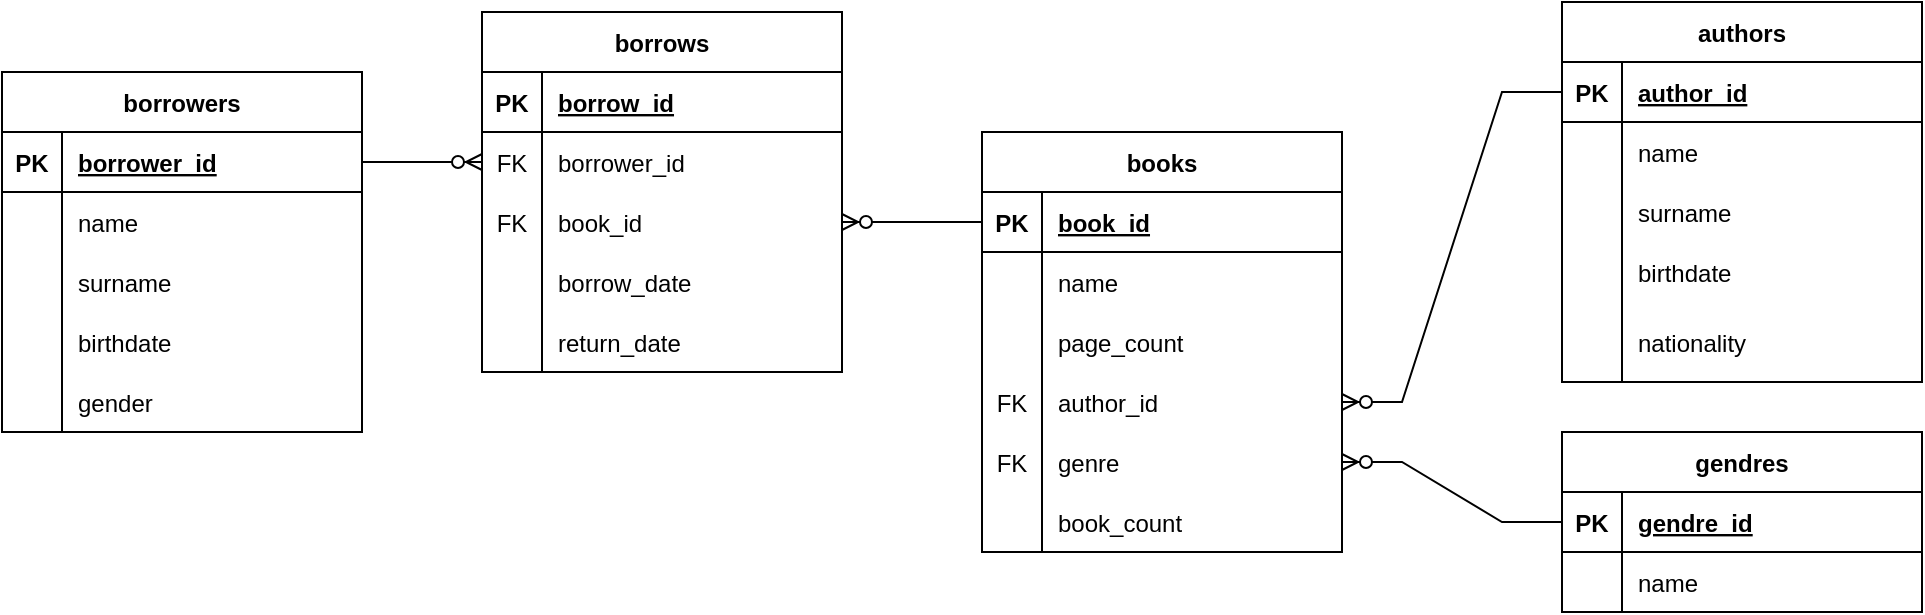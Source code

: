 <mxfile version="17.1.3" type="device" pages="2"><diagram id="ahXUk-9D-L0XlCwfcoMP" name="Page-1"><mxGraphModel dx="1635" dy="866" grid="1" gridSize="10" guides="1" tooltips="1" connect="1" arrows="1" fold="1" page="1" pageScale="1" pageWidth="1169" pageHeight="827" math="0" shadow="0"><root><mxCell id="0"/><mxCell id="1" parent="0"/><mxCell id="5vW1r1v84KzGm_uHAAXF-5" value="borrowers" style="shape=table;startSize=30;container=1;collapsible=1;childLayout=tableLayout;fixedRows=1;rowLines=0;fontStyle=1;align=center;resizeLast=1;" parent="1" vertex="1"><mxGeometry x="130" y="315" width="180" height="180" as="geometry"/></mxCell><mxCell id="5vW1r1v84KzGm_uHAAXF-6" value="" style="shape=tableRow;horizontal=0;startSize=0;swimlaneHead=0;swimlaneBody=0;fillColor=none;collapsible=0;dropTarget=0;points=[[0,0.5],[1,0.5]];portConstraint=eastwest;top=0;left=0;right=0;bottom=1;" parent="5vW1r1v84KzGm_uHAAXF-5" vertex="1"><mxGeometry y="30" width="180" height="30" as="geometry"/></mxCell><mxCell id="5vW1r1v84KzGm_uHAAXF-7" value="PK" style="shape=partialRectangle;connectable=0;fillColor=none;top=0;left=0;bottom=0;right=0;fontStyle=1;overflow=hidden;" parent="5vW1r1v84KzGm_uHAAXF-6" vertex="1"><mxGeometry width="30" height="30" as="geometry"><mxRectangle width="30" height="30" as="alternateBounds"/></mxGeometry></mxCell><mxCell id="5vW1r1v84KzGm_uHAAXF-8" value="borrower_id" style="shape=partialRectangle;connectable=0;fillColor=none;top=0;left=0;bottom=0;right=0;align=left;spacingLeft=6;fontStyle=5;overflow=hidden;" parent="5vW1r1v84KzGm_uHAAXF-6" vertex="1"><mxGeometry x="30" width="150" height="30" as="geometry"><mxRectangle width="150" height="30" as="alternateBounds"/></mxGeometry></mxCell><mxCell id="5vW1r1v84KzGm_uHAAXF-9" value="" style="shape=tableRow;horizontal=0;startSize=0;swimlaneHead=0;swimlaneBody=0;fillColor=none;collapsible=0;dropTarget=0;points=[[0,0.5],[1,0.5]];portConstraint=eastwest;top=0;left=0;right=0;bottom=0;" parent="5vW1r1v84KzGm_uHAAXF-5" vertex="1"><mxGeometry y="60" width="180" height="30" as="geometry"/></mxCell><mxCell id="5vW1r1v84KzGm_uHAAXF-10" value="" style="shape=partialRectangle;connectable=0;fillColor=none;top=0;left=0;bottom=0;right=0;editable=1;overflow=hidden;" parent="5vW1r1v84KzGm_uHAAXF-9" vertex="1"><mxGeometry width="30" height="30" as="geometry"><mxRectangle width="30" height="30" as="alternateBounds"/></mxGeometry></mxCell><mxCell id="5vW1r1v84KzGm_uHAAXF-11" value="name" style="shape=partialRectangle;connectable=0;fillColor=none;top=0;left=0;bottom=0;right=0;align=left;spacingLeft=6;overflow=hidden;" parent="5vW1r1v84KzGm_uHAAXF-9" vertex="1"><mxGeometry x="30" width="150" height="30" as="geometry"><mxRectangle width="150" height="30" as="alternateBounds"/></mxGeometry></mxCell><mxCell id="5vW1r1v84KzGm_uHAAXF-12" value="" style="shape=tableRow;horizontal=0;startSize=0;swimlaneHead=0;swimlaneBody=0;fillColor=none;collapsible=0;dropTarget=0;points=[[0,0.5],[1,0.5]];portConstraint=eastwest;top=0;left=0;right=0;bottom=0;" parent="5vW1r1v84KzGm_uHAAXF-5" vertex="1"><mxGeometry y="90" width="180" height="30" as="geometry"/></mxCell><mxCell id="5vW1r1v84KzGm_uHAAXF-13" value="" style="shape=partialRectangle;connectable=0;fillColor=none;top=0;left=0;bottom=0;right=0;editable=1;overflow=hidden;" parent="5vW1r1v84KzGm_uHAAXF-12" vertex="1"><mxGeometry width="30" height="30" as="geometry"><mxRectangle width="30" height="30" as="alternateBounds"/></mxGeometry></mxCell><mxCell id="5vW1r1v84KzGm_uHAAXF-14" value="surname" style="shape=partialRectangle;connectable=0;fillColor=none;top=0;left=0;bottom=0;right=0;align=left;spacingLeft=6;overflow=hidden;" parent="5vW1r1v84KzGm_uHAAXF-12" vertex="1"><mxGeometry x="30" width="150" height="30" as="geometry"><mxRectangle width="150" height="30" as="alternateBounds"/></mxGeometry></mxCell><mxCell id="5vW1r1v84KzGm_uHAAXF-15" value="" style="shape=tableRow;horizontal=0;startSize=0;swimlaneHead=0;swimlaneBody=0;fillColor=none;collapsible=0;dropTarget=0;points=[[0,0.5],[1,0.5]];portConstraint=eastwest;top=0;left=0;right=0;bottom=0;" parent="5vW1r1v84KzGm_uHAAXF-5" vertex="1"><mxGeometry y="120" width="180" height="30" as="geometry"/></mxCell><mxCell id="5vW1r1v84KzGm_uHAAXF-16" value="" style="shape=partialRectangle;connectable=0;fillColor=none;top=0;left=0;bottom=0;right=0;editable=1;overflow=hidden;" parent="5vW1r1v84KzGm_uHAAXF-15" vertex="1"><mxGeometry width="30" height="30" as="geometry"><mxRectangle width="30" height="30" as="alternateBounds"/></mxGeometry></mxCell><mxCell id="5vW1r1v84KzGm_uHAAXF-17" value="birthdate" style="shape=partialRectangle;connectable=0;fillColor=none;top=0;left=0;bottom=0;right=0;align=left;spacingLeft=6;overflow=hidden;" parent="5vW1r1v84KzGm_uHAAXF-15" vertex="1"><mxGeometry x="30" width="150" height="30" as="geometry"><mxRectangle width="150" height="30" as="alternateBounds"/></mxGeometry></mxCell><mxCell id="5vW1r1v84KzGm_uHAAXF-57" value="" style="shape=tableRow;horizontal=0;startSize=0;swimlaneHead=0;swimlaneBody=0;fillColor=none;collapsible=0;dropTarget=0;points=[[0,0.5],[1,0.5]];portConstraint=eastwest;top=0;left=0;right=0;bottom=0;" parent="5vW1r1v84KzGm_uHAAXF-5" vertex="1"><mxGeometry y="150" width="180" height="30" as="geometry"/></mxCell><mxCell id="5vW1r1v84KzGm_uHAAXF-58" value="" style="shape=partialRectangle;connectable=0;fillColor=none;top=0;left=0;bottom=0;right=0;editable=1;overflow=hidden;" parent="5vW1r1v84KzGm_uHAAXF-57" vertex="1"><mxGeometry width="30" height="30" as="geometry"><mxRectangle width="30" height="30" as="alternateBounds"/></mxGeometry></mxCell><mxCell id="5vW1r1v84KzGm_uHAAXF-59" value="gender" style="shape=partialRectangle;connectable=0;fillColor=none;top=0;left=0;bottom=0;right=0;align=left;spacingLeft=6;overflow=hidden;" parent="5vW1r1v84KzGm_uHAAXF-57" vertex="1"><mxGeometry x="30" width="150" height="30" as="geometry"><mxRectangle width="150" height="30" as="alternateBounds"/></mxGeometry></mxCell><mxCell id="5vW1r1v84KzGm_uHAAXF-76" value="borrows" style="shape=table;startSize=30;container=1;collapsible=1;childLayout=tableLayout;fixedRows=1;rowLines=0;fontStyle=1;align=center;resizeLast=1;" parent="1" vertex="1"><mxGeometry x="370" y="285" width="180" height="180" as="geometry"/></mxCell><mxCell id="5vW1r1v84KzGm_uHAAXF-77" value="" style="shape=tableRow;horizontal=0;startSize=0;swimlaneHead=0;swimlaneBody=0;fillColor=none;collapsible=0;dropTarget=0;points=[[0,0.5],[1,0.5]];portConstraint=eastwest;top=0;left=0;right=0;bottom=1;" parent="5vW1r1v84KzGm_uHAAXF-76" vertex="1"><mxGeometry y="30" width="180" height="30" as="geometry"/></mxCell><mxCell id="5vW1r1v84KzGm_uHAAXF-78" value="PK" style="shape=partialRectangle;connectable=0;fillColor=none;top=0;left=0;bottom=0;right=0;fontStyle=1;overflow=hidden;" parent="5vW1r1v84KzGm_uHAAXF-77" vertex="1"><mxGeometry width="30" height="30" as="geometry"><mxRectangle width="30" height="30" as="alternateBounds"/></mxGeometry></mxCell><mxCell id="5vW1r1v84KzGm_uHAAXF-79" value="borrow_id" style="shape=partialRectangle;connectable=0;fillColor=none;top=0;left=0;bottom=0;right=0;align=left;spacingLeft=6;fontStyle=5;overflow=hidden;" parent="5vW1r1v84KzGm_uHAAXF-77" vertex="1"><mxGeometry x="30" width="150" height="30" as="geometry"><mxRectangle width="150" height="30" as="alternateBounds"/></mxGeometry></mxCell><mxCell id="5vW1r1v84KzGm_uHAAXF-80" value="" style="shape=tableRow;horizontal=0;startSize=0;swimlaneHead=0;swimlaneBody=0;fillColor=none;collapsible=0;dropTarget=0;points=[[0,0.5],[1,0.5]];portConstraint=eastwest;top=0;left=0;right=0;bottom=0;" parent="5vW1r1v84KzGm_uHAAXF-76" vertex="1"><mxGeometry y="60" width="180" height="30" as="geometry"/></mxCell><mxCell id="5vW1r1v84KzGm_uHAAXF-81" value="FK" style="shape=partialRectangle;connectable=0;fillColor=none;top=0;left=0;bottom=0;right=0;editable=1;overflow=hidden;" parent="5vW1r1v84KzGm_uHAAXF-80" vertex="1"><mxGeometry width="30" height="30" as="geometry"><mxRectangle width="30" height="30" as="alternateBounds"/></mxGeometry></mxCell><mxCell id="5vW1r1v84KzGm_uHAAXF-82" value="borrower_id" style="shape=partialRectangle;connectable=0;fillColor=none;top=0;left=0;bottom=0;right=0;align=left;spacingLeft=6;overflow=hidden;" parent="5vW1r1v84KzGm_uHAAXF-80" vertex="1"><mxGeometry x="30" width="150" height="30" as="geometry"><mxRectangle width="150" height="30" as="alternateBounds"/></mxGeometry></mxCell><mxCell id="5vW1r1v84KzGm_uHAAXF-83" value="" style="shape=tableRow;horizontal=0;startSize=0;swimlaneHead=0;swimlaneBody=0;fillColor=none;collapsible=0;dropTarget=0;points=[[0,0.5],[1,0.5]];portConstraint=eastwest;top=0;left=0;right=0;bottom=0;" parent="5vW1r1v84KzGm_uHAAXF-76" vertex="1"><mxGeometry y="90" width="180" height="30" as="geometry"/></mxCell><mxCell id="5vW1r1v84KzGm_uHAAXF-84" value="FK" style="shape=partialRectangle;connectable=0;fillColor=none;top=0;left=0;bottom=0;right=0;editable=1;overflow=hidden;" parent="5vW1r1v84KzGm_uHAAXF-83" vertex="1"><mxGeometry width="30" height="30" as="geometry"><mxRectangle width="30" height="30" as="alternateBounds"/></mxGeometry></mxCell><mxCell id="5vW1r1v84KzGm_uHAAXF-85" value="book_id" style="shape=partialRectangle;connectable=0;fillColor=none;top=0;left=0;bottom=0;right=0;align=left;spacingLeft=6;overflow=hidden;" parent="5vW1r1v84KzGm_uHAAXF-83" vertex="1"><mxGeometry x="30" width="150" height="30" as="geometry"><mxRectangle width="150" height="30" as="alternateBounds"/></mxGeometry></mxCell><mxCell id="5vW1r1v84KzGm_uHAAXF-86" value="" style="shape=tableRow;horizontal=0;startSize=0;swimlaneHead=0;swimlaneBody=0;fillColor=none;collapsible=0;dropTarget=0;points=[[0,0.5],[1,0.5]];portConstraint=eastwest;top=0;left=0;right=0;bottom=0;" parent="5vW1r1v84KzGm_uHAAXF-76" vertex="1"><mxGeometry y="120" width="180" height="30" as="geometry"/></mxCell><mxCell id="5vW1r1v84KzGm_uHAAXF-87" value="" style="shape=partialRectangle;connectable=0;fillColor=none;top=0;left=0;bottom=0;right=0;editable=1;overflow=hidden;" parent="5vW1r1v84KzGm_uHAAXF-86" vertex="1"><mxGeometry width="30" height="30" as="geometry"><mxRectangle width="30" height="30" as="alternateBounds"/></mxGeometry></mxCell><mxCell id="5vW1r1v84KzGm_uHAAXF-88" value="borrow_date" style="shape=partialRectangle;connectable=0;fillColor=none;top=0;left=0;bottom=0;right=0;align=left;spacingLeft=6;overflow=hidden;" parent="5vW1r1v84KzGm_uHAAXF-86" vertex="1"><mxGeometry x="30" width="150" height="30" as="geometry"><mxRectangle width="150" height="30" as="alternateBounds"/></mxGeometry></mxCell><mxCell id="5vW1r1v84KzGm_uHAAXF-89" value="" style="shape=tableRow;horizontal=0;startSize=0;swimlaneHead=0;swimlaneBody=0;fillColor=none;collapsible=0;dropTarget=0;points=[[0,0.5],[1,0.5]];portConstraint=eastwest;top=0;left=0;right=0;bottom=0;" parent="5vW1r1v84KzGm_uHAAXF-76" vertex="1"><mxGeometry y="150" width="180" height="30" as="geometry"/></mxCell><mxCell id="5vW1r1v84KzGm_uHAAXF-90" value="" style="shape=partialRectangle;connectable=0;fillColor=none;top=0;left=0;bottom=0;right=0;editable=1;overflow=hidden;" parent="5vW1r1v84KzGm_uHAAXF-89" vertex="1"><mxGeometry width="30" height="30" as="geometry"><mxRectangle width="30" height="30" as="alternateBounds"/></mxGeometry></mxCell><mxCell id="5vW1r1v84KzGm_uHAAXF-91" value="return_date" style="shape=partialRectangle;connectable=0;fillColor=none;top=0;left=0;bottom=0;right=0;align=left;spacingLeft=6;overflow=hidden;" parent="5vW1r1v84KzGm_uHAAXF-89" vertex="1"><mxGeometry x="30" width="150" height="30" as="geometry"><mxRectangle width="150" height="30" as="alternateBounds"/></mxGeometry></mxCell><mxCell id="5vW1r1v84KzGm_uHAAXF-92" value="books" style="shape=table;startSize=30;container=1;collapsible=1;childLayout=tableLayout;fixedRows=1;rowLines=0;fontStyle=1;align=center;resizeLast=1;" parent="1" vertex="1"><mxGeometry x="620" y="345" width="180" height="210" as="geometry"/></mxCell><mxCell id="5vW1r1v84KzGm_uHAAXF-93" value="" style="shape=tableRow;horizontal=0;startSize=0;swimlaneHead=0;swimlaneBody=0;fillColor=none;collapsible=0;dropTarget=0;points=[[0,0.5],[1,0.5]];portConstraint=eastwest;top=0;left=0;right=0;bottom=1;" parent="5vW1r1v84KzGm_uHAAXF-92" vertex="1"><mxGeometry y="30" width="180" height="30" as="geometry"/></mxCell><mxCell id="5vW1r1v84KzGm_uHAAXF-94" value="PK" style="shape=partialRectangle;connectable=0;fillColor=none;top=0;left=0;bottom=0;right=0;fontStyle=1;overflow=hidden;" parent="5vW1r1v84KzGm_uHAAXF-93" vertex="1"><mxGeometry width="30" height="30" as="geometry"><mxRectangle width="30" height="30" as="alternateBounds"/></mxGeometry></mxCell><mxCell id="5vW1r1v84KzGm_uHAAXF-95" value="book_id" style="shape=partialRectangle;connectable=0;fillColor=none;top=0;left=0;bottom=0;right=0;align=left;spacingLeft=6;fontStyle=5;overflow=hidden;" parent="5vW1r1v84KzGm_uHAAXF-93" vertex="1"><mxGeometry x="30" width="150" height="30" as="geometry"><mxRectangle width="150" height="30" as="alternateBounds"/></mxGeometry></mxCell><mxCell id="5vW1r1v84KzGm_uHAAXF-96" value="" style="shape=tableRow;horizontal=0;startSize=0;swimlaneHead=0;swimlaneBody=0;fillColor=none;collapsible=0;dropTarget=0;points=[[0,0.5],[1,0.5]];portConstraint=eastwest;top=0;left=0;right=0;bottom=0;" parent="5vW1r1v84KzGm_uHAAXF-92" vertex="1"><mxGeometry y="60" width="180" height="30" as="geometry"/></mxCell><mxCell id="5vW1r1v84KzGm_uHAAXF-97" value="" style="shape=partialRectangle;connectable=0;fillColor=none;top=0;left=0;bottom=0;right=0;editable=1;overflow=hidden;" parent="5vW1r1v84KzGm_uHAAXF-96" vertex="1"><mxGeometry width="30" height="30" as="geometry"><mxRectangle width="30" height="30" as="alternateBounds"/></mxGeometry></mxCell><mxCell id="5vW1r1v84KzGm_uHAAXF-98" value="name" style="shape=partialRectangle;connectable=0;fillColor=none;top=0;left=0;bottom=0;right=0;align=left;spacingLeft=6;overflow=hidden;" parent="5vW1r1v84KzGm_uHAAXF-96" vertex="1"><mxGeometry x="30" width="150" height="30" as="geometry"><mxRectangle width="150" height="30" as="alternateBounds"/></mxGeometry></mxCell><mxCell id="5vW1r1v84KzGm_uHAAXF-99" value="" style="shape=tableRow;horizontal=0;startSize=0;swimlaneHead=0;swimlaneBody=0;fillColor=none;collapsible=0;dropTarget=0;points=[[0,0.5],[1,0.5]];portConstraint=eastwest;top=0;left=0;right=0;bottom=0;" parent="5vW1r1v84KzGm_uHAAXF-92" vertex="1"><mxGeometry y="90" width="180" height="30" as="geometry"/></mxCell><mxCell id="5vW1r1v84KzGm_uHAAXF-100" value="" style="shape=partialRectangle;connectable=0;fillColor=none;top=0;left=0;bottom=0;right=0;editable=1;overflow=hidden;" parent="5vW1r1v84KzGm_uHAAXF-99" vertex="1"><mxGeometry width="30" height="30" as="geometry"><mxRectangle width="30" height="30" as="alternateBounds"/></mxGeometry></mxCell><mxCell id="5vW1r1v84KzGm_uHAAXF-101" value="page_count" style="shape=partialRectangle;connectable=0;fillColor=none;top=0;left=0;bottom=0;right=0;align=left;spacingLeft=6;overflow=hidden;" parent="5vW1r1v84KzGm_uHAAXF-99" vertex="1"><mxGeometry x="30" width="150" height="30" as="geometry"><mxRectangle width="150" height="30" as="alternateBounds"/></mxGeometry></mxCell><mxCell id="5vW1r1v84KzGm_uHAAXF-102" value="" style="shape=tableRow;horizontal=0;startSize=0;swimlaneHead=0;swimlaneBody=0;fillColor=none;collapsible=0;dropTarget=0;points=[[0,0.5],[1,0.5]];portConstraint=eastwest;top=0;left=0;right=0;bottom=0;" parent="5vW1r1v84KzGm_uHAAXF-92" vertex="1"><mxGeometry y="120" width="180" height="30" as="geometry"/></mxCell><mxCell id="5vW1r1v84KzGm_uHAAXF-103" value="FK" style="shape=partialRectangle;connectable=0;fillColor=none;top=0;left=0;bottom=0;right=0;editable=1;overflow=hidden;" parent="5vW1r1v84KzGm_uHAAXF-102" vertex="1"><mxGeometry width="30" height="30" as="geometry"><mxRectangle width="30" height="30" as="alternateBounds"/></mxGeometry></mxCell><mxCell id="5vW1r1v84KzGm_uHAAXF-104" value="author_id" style="shape=partialRectangle;connectable=0;fillColor=none;top=0;left=0;bottom=0;right=0;align=left;spacingLeft=6;overflow=hidden;" parent="5vW1r1v84KzGm_uHAAXF-102" vertex="1"><mxGeometry x="30" width="150" height="30" as="geometry"><mxRectangle width="150" height="30" as="alternateBounds"/></mxGeometry></mxCell><mxCell id="5vW1r1v84KzGm_uHAAXF-105" value="" style="shape=tableRow;horizontal=0;startSize=0;swimlaneHead=0;swimlaneBody=0;fillColor=none;collapsible=0;dropTarget=0;points=[[0,0.5],[1,0.5]];portConstraint=eastwest;top=0;left=0;right=0;bottom=0;" parent="5vW1r1v84KzGm_uHAAXF-92" vertex="1"><mxGeometry y="150" width="180" height="30" as="geometry"/></mxCell><mxCell id="5vW1r1v84KzGm_uHAAXF-106" value="FK" style="shape=partialRectangle;connectable=0;fillColor=none;top=0;left=0;bottom=0;right=0;editable=1;overflow=hidden;" parent="5vW1r1v84KzGm_uHAAXF-105" vertex="1"><mxGeometry width="30" height="30" as="geometry"><mxRectangle width="30" height="30" as="alternateBounds"/></mxGeometry></mxCell><mxCell id="5vW1r1v84KzGm_uHAAXF-107" value="genre" style="shape=partialRectangle;connectable=0;fillColor=none;top=0;left=0;bottom=0;right=0;align=left;spacingLeft=6;overflow=hidden;" parent="5vW1r1v84KzGm_uHAAXF-105" vertex="1"><mxGeometry x="30" width="150" height="30" as="geometry"><mxRectangle width="150" height="30" as="alternateBounds"/></mxGeometry></mxCell><mxCell id="jiosA7rHpdLdS27iBaFc-1" value="" style="shape=tableRow;horizontal=0;startSize=0;swimlaneHead=0;swimlaneBody=0;fillColor=none;collapsible=0;dropTarget=0;points=[[0,0.5],[1,0.5]];portConstraint=eastwest;top=0;left=0;right=0;bottom=0;" vertex="1" parent="5vW1r1v84KzGm_uHAAXF-92"><mxGeometry y="180" width="180" height="30" as="geometry"/></mxCell><mxCell id="jiosA7rHpdLdS27iBaFc-2" value="" style="shape=partialRectangle;connectable=0;fillColor=none;top=0;left=0;bottom=0;right=0;editable=1;overflow=hidden;" vertex="1" parent="jiosA7rHpdLdS27iBaFc-1"><mxGeometry width="30" height="30" as="geometry"><mxRectangle width="30" height="30" as="alternateBounds"/></mxGeometry></mxCell><mxCell id="jiosA7rHpdLdS27iBaFc-3" value="book_count" style="shape=partialRectangle;connectable=0;fillColor=none;top=0;left=0;bottom=0;right=0;align=left;spacingLeft=6;overflow=hidden;" vertex="1" parent="jiosA7rHpdLdS27iBaFc-1"><mxGeometry x="30" width="150" height="30" as="geometry"><mxRectangle width="150" height="30" as="alternateBounds"/></mxGeometry></mxCell><mxCell id="5vW1r1v84KzGm_uHAAXF-108" value="" style="edgeStyle=entityRelationEdgeStyle;fontSize=12;html=1;endArrow=ERzeroToMany;endFill=1;rounded=0;exitX=1;exitY=0.5;exitDx=0;exitDy=0;entryX=0;entryY=0.5;entryDx=0;entryDy=0;" parent="1" source="5vW1r1v84KzGm_uHAAXF-6" target="5vW1r1v84KzGm_uHAAXF-80" edge="1"><mxGeometry width="100" height="100" relative="1" as="geometry"><mxPoint x="430" y="335" as="sourcePoint"/><mxPoint x="420" y="145" as="targetPoint"/></mxGeometry></mxCell><mxCell id="5vW1r1v84KzGm_uHAAXF-109" value="" style="edgeStyle=entityRelationEdgeStyle;fontSize=12;html=1;endArrow=ERzeroToMany;endFill=1;rounded=0;entryX=1;entryY=0.5;entryDx=0;entryDy=0;exitX=0;exitY=0.5;exitDx=0;exitDy=0;" parent="1" source="5vW1r1v84KzGm_uHAAXF-93" target="5vW1r1v84KzGm_uHAAXF-83" edge="1"><mxGeometry width="100" height="100" relative="1" as="geometry"><mxPoint x="640" y="55" as="sourcePoint"/><mxPoint x="520" y="235" as="targetPoint"/></mxGeometry></mxCell><mxCell id="5vW1r1v84KzGm_uHAAXF-150" value="authors" style="shape=table;startSize=30;container=1;collapsible=1;childLayout=tableLayout;fixedRows=1;rowLines=0;fontStyle=1;align=center;resizeLast=1;" parent="1" vertex="1"><mxGeometry x="910" y="280" width="180" height="190" as="geometry"/></mxCell><mxCell id="5vW1r1v84KzGm_uHAAXF-151" value="" style="shape=tableRow;horizontal=0;startSize=0;swimlaneHead=0;swimlaneBody=0;fillColor=none;collapsible=0;dropTarget=0;points=[[0,0.5],[1,0.5]];portConstraint=eastwest;top=0;left=0;right=0;bottom=1;" parent="5vW1r1v84KzGm_uHAAXF-150" vertex="1"><mxGeometry y="30" width="180" height="30" as="geometry"/></mxCell><mxCell id="5vW1r1v84KzGm_uHAAXF-152" value="PK" style="shape=partialRectangle;connectable=0;fillColor=none;top=0;left=0;bottom=0;right=0;fontStyle=1;overflow=hidden;" parent="5vW1r1v84KzGm_uHAAXF-151" vertex="1"><mxGeometry width="30" height="30" as="geometry"><mxRectangle width="30" height="30" as="alternateBounds"/></mxGeometry></mxCell><mxCell id="5vW1r1v84KzGm_uHAAXF-153" value="author_id" style="shape=partialRectangle;connectable=0;fillColor=none;top=0;left=0;bottom=0;right=0;align=left;spacingLeft=6;fontStyle=5;overflow=hidden;" parent="5vW1r1v84KzGm_uHAAXF-151" vertex="1"><mxGeometry x="30" width="150" height="30" as="geometry"><mxRectangle width="150" height="30" as="alternateBounds"/></mxGeometry></mxCell><mxCell id="5vW1r1v84KzGm_uHAAXF-154" value="" style="shape=tableRow;horizontal=0;startSize=0;swimlaneHead=0;swimlaneBody=0;fillColor=none;collapsible=0;dropTarget=0;points=[[0,0.5],[1,0.5]];portConstraint=eastwest;top=0;left=0;right=0;bottom=0;" parent="5vW1r1v84KzGm_uHAAXF-150" vertex="1"><mxGeometry y="60" width="180" height="30" as="geometry"/></mxCell><mxCell id="5vW1r1v84KzGm_uHAAXF-155" value="" style="shape=partialRectangle;connectable=0;fillColor=none;top=0;left=0;bottom=0;right=0;editable=1;overflow=hidden;" parent="5vW1r1v84KzGm_uHAAXF-154" vertex="1"><mxGeometry width="30" height="30" as="geometry"><mxRectangle width="30" height="30" as="alternateBounds"/></mxGeometry></mxCell><mxCell id="5vW1r1v84KzGm_uHAAXF-156" value="name" style="shape=partialRectangle;connectable=0;fillColor=none;top=0;left=0;bottom=0;right=0;align=left;spacingLeft=6;overflow=hidden;" parent="5vW1r1v84KzGm_uHAAXF-154" vertex="1"><mxGeometry x="30" width="150" height="30" as="geometry"><mxRectangle width="150" height="30" as="alternateBounds"/></mxGeometry></mxCell><mxCell id="5vW1r1v84KzGm_uHAAXF-157" value="" style="shape=tableRow;horizontal=0;startSize=0;swimlaneHead=0;swimlaneBody=0;fillColor=none;collapsible=0;dropTarget=0;points=[[0,0.5],[1,0.5]];portConstraint=eastwest;top=0;left=0;right=0;bottom=0;" parent="5vW1r1v84KzGm_uHAAXF-150" vertex="1"><mxGeometry y="90" width="180" height="30" as="geometry"/></mxCell><mxCell id="5vW1r1v84KzGm_uHAAXF-158" value="" style="shape=partialRectangle;connectable=0;fillColor=none;top=0;left=0;bottom=0;right=0;editable=1;overflow=hidden;" parent="5vW1r1v84KzGm_uHAAXF-157" vertex="1"><mxGeometry width="30" height="30" as="geometry"><mxRectangle width="30" height="30" as="alternateBounds"/></mxGeometry></mxCell><mxCell id="5vW1r1v84KzGm_uHAAXF-159" value="surname" style="shape=partialRectangle;connectable=0;fillColor=none;top=0;left=0;bottom=0;right=0;align=left;spacingLeft=6;overflow=hidden;" parent="5vW1r1v84KzGm_uHAAXF-157" vertex="1"><mxGeometry x="30" width="150" height="30" as="geometry"><mxRectangle width="150" height="30" as="alternateBounds"/></mxGeometry></mxCell><mxCell id="5vW1r1v84KzGm_uHAAXF-160" value="" style="shape=tableRow;horizontal=0;startSize=0;swimlaneHead=0;swimlaneBody=0;fillColor=none;collapsible=0;dropTarget=0;points=[[0,0.5],[1,0.5]];portConstraint=eastwest;top=0;left=0;right=0;bottom=0;" parent="5vW1r1v84KzGm_uHAAXF-150" vertex="1"><mxGeometry y="120" width="180" height="30" as="geometry"/></mxCell><mxCell id="5vW1r1v84KzGm_uHAAXF-161" value="" style="shape=partialRectangle;connectable=0;fillColor=none;top=0;left=0;bottom=0;right=0;editable=1;overflow=hidden;" parent="5vW1r1v84KzGm_uHAAXF-160" vertex="1"><mxGeometry width="30" height="30" as="geometry"><mxRectangle width="30" height="30" as="alternateBounds"/></mxGeometry></mxCell><mxCell id="5vW1r1v84KzGm_uHAAXF-162" value="birthdate" style="shape=partialRectangle;connectable=0;fillColor=none;top=0;left=0;bottom=0;right=0;align=left;spacingLeft=6;overflow=hidden;" parent="5vW1r1v84KzGm_uHAAXF-160" vertex="1"><mxGeometry x="30" width="150" height="30" as="geometry"><mxRectangle width="150" height="30" as="alternateBounds"/></mxGeometry></mxCell><mxCell id="5vW1r1v84KzGm_uHAAXF-163" value="" style="shape=tableRow;horizontal=0;startSize=0;swimlaneHead=0;swimlaneBody=0;fillColor=none;collapsible=0;dropTarget=0;points=[[0,0.5],[1,0.5]];portConstraint=eastwest;top=0;left=0;right=0;bottom=0;" parent="5vW1r1v84KzGm_uHAAXF-150" vertex="1"><mxGeometry y="150" width="180" height="40" as="geometry"/></mxCell><mxCell id="5vW1r1v84KzGm_uHAAXF-164" value="" style="shape=partialRectangle;connectable=0;fillColor=none;top=0;left=0;bottom=0;right=0;editable=1;overflow=hidden;" parent="5vW1r1v84KzGm_uHAAXF-163" vertex="1"><mxGeometry width="30" height="40" as="geometry"><mxRectangle width="30" height="40" as="alternateBounds"/></mxGeometry></mxCell><mxCell id="5vW1r1v84KzGm_uHAAXF-165" value="nationality" style="shape=partialRectangle;connectable=0;fillColor=none;top=0;left=0;bottom=0;right=0;align=left;spacingLeft=6;overflow=hidden;" parent="5vW1r1v84KzGm_uHAAXF-163" vertex="1"><mxGeometry x="30" width="150" height="40" as="geometry"><mxRectangle width="150" height="40" as="alternateBounds"/></mxGeometry></mxCell><mxCell id="5vW1r1v84KzGm_uHAAXF-168" value="gendres" style="shape=table;startSize=30;container=1;collapsible=1;childLayout=tableLayout;fixedRows=1;rowLines=0;fontStyle=1;align=center;resizeLast=1;" parent="1" vertex="1"><mxGeometry x="910" y="495" width="180" height="90" as="geometry"/></mxCell><mxCell id="5vW1r1v84KzGm_uHAAXF-169" value="" style="shape=tableRow;horizontal=0;startSize=0;swimlaneHead=0;swimlaneBody=0;fillColor=none;collapsible=0;dropTarget=0;points=[[0,0.5],[1,0.5]];portConstraint=eastwest;top=0;left=0;right=0;bottom=1;" parent="5vW1r1v84KzGm_uHAAXF-168" vertex="1"><mxGeometry y="30" width="180" height="30" as="geometry"/></mxCell><mxCell id="5vW1r1v84KzGm_uHAAXF-170" value="PK" style="shape=partialRectangle;connectable=0;fillColor=none;top=0;left=0;bottom=0;right=0;fontStyle=1;overflow=hidden;" parent="5vW1r1v84KzGm_uHAAXF-169" vertex="1"><mxGeometry width="30" height="30" as="geometry"><mxRectangle width="30" height="30" as="alternateBounds"/></mxGeometry></mxCell><mxCell id="5vW1r1v84KzGm_uHAAXF-171" value="gendre_id" style="shape=partialRectangle;connectable=0;fillColor=none;top=0;left=0;bottom=0;right=0;align=left;spacingLeft=6;fontStyle=5;overflow=hidden;" parent="5vW1r1v84KzGm_uHAAXF-169" vertex="1"><mxGeometry x="30" width="150" height="30" as="geometry"><mxRectangle width="150" height="30" as="alternateBounds"/></mxGeometry></mxCell><mxCell id="5vW1r1v84KzGm_uHAAXF-172" value="" style="shape=tableRow;horizontal=0;startSize=0;swimlaneHead=0;swimlaneBody=0;fillColor=none;collapsible=0;dropTarget=0;points=[[0,0.5],[1,0.5]];portConstraint=eastwest;top=0;left=0;right=0;bottom=0;" parent="5vW1r1v84KzGm_uHAAXF-168" vertex="1"><mxGeometry y="60" width="180" height="30" as="geometry"/></mxCell><mxCell id="5vW1r1v84KzGm_uHAAXF-173" value="" style="shape=partialRectangle;connectable=0;fillColor=none;top=0;left=0;bottom=0;right=0;editable=1;overflow=hidden;" parent="5vW1r1v84KzGm_uHAAXF-172" vertex="1"><mxGeometry width="30" height="30" as="geometry"><mxRectangle width="30" height="30" as="alternateBounds"/></mxGeometry></mxCell><mxCell id="5vW1r1v84KzGm_uHAAXF-174" value="name" style="shape=partialRectangle;connectable=0;fillColor=none;top=0;left=0;bottom=0;right=0;align=left;spacingLeft=6;overflow=hidden;" parent="5vW1r1v84KzGm_uHAAXF-172" vertex="1"><mxGeometry x="30" width="150" height="30" as="geometry"><mxRectangle width="150" height="30" as="alternateBounds"/></mxGeometry></mxCell><mxCell id="5vW1r1v84KzGm_uHAAXF-189" value="" style="edgeStyle=entityRelationEdgeStyle;fontSize=12;html=1;endArrow=ERzeroToMany;endFill=1;rounded=0;exitX=0;exitY=0.5;exitDx=0;exitDy=0;entryX=1;entryY=0.5;entryDx=0;entryDy=0;" parent="1" source="5vW1r1v84KzGm_uHAAXF-169" target="5vW1r1v84KzGm_uHAAXF-105" edge="1"><mxGeometry width="100" height="100" relative="1" as="geometry"><mxPoint x="440" y="385" as="sourcePoint"/><mxPoint x="540" y="285" as="targetPoint"/></mxGeometry></mxCell><mxCell id="5vW1r1v84KzGm_uHAAXF-190" value="" style="edgeStyle=entityRelationEdgeStyle;fontSize=12;html=1;endArrow=ERzeroToMany;endFill=1;rounded=0;exitX=0;exitY=0.5;exitDx=0;exitDy=0;entryX=1;entryY=0.5;entryDx=0;entryDy=0;" parent="1" source="5vW1r1v84KzGm_uHAAXF-151" target="5vW1r1v84KzGm_uHAAXF-102" edge="1"><mxGeometry width="100" height="100" relative="1" as="geometry"><mxPoint x="440" y="385" as="sourcePoint"/><mxPoint x="540" y="285" as="targetPoint"/></mxGeometry></mxCell></root></mxGraphModel></diagram><diagram id="COhUIK29u7fm8eC2lnPM" name="Page-2"><mxGraphModel dx="1422" dy="705" grid="1" gridSize="10" guides="1" tooltips="1" connect="1" arrows="1" fold="1" page="1" pageScale="1" pageWidth="1169" pageHeight="827" math="0" shadow="0"><root><mxCell id="VLM1wq1_BmklMujl3J4x-0"/><mxCell id="VLM1wq1_BmklMujl3J4x-1" parent="VLM1wq1_BmklMujl3J4x-0"/><mxCell id="VLM1wq1_BmklMujl3J4x-2" value="borrowers" style="shape=table;startSize=30;container=1;collapsible=1;childLayout=tableLayout;fixedRows=1;rowLines=0;fontStyle=1;align=center;resizeLast=1;" vertex="1" parent="VLM1wq1_BmklMujl3J4x-1"><mxGeometry x="290" y="685" width="180" height="180" as="geometry"/></mxCell><mxCell id="VLM1wq1_BmklMujl3J4x-3" value="" style="shape=tableRow;horizontal=0;startSize=0;swimlaneHead=0;swimlaneBody=0;fillColor=none;collapsible=0;dropTarget=0;points=[[0,0.5],[1,0.5]];portConstraint=eastwest;top=0;left=0;right=0;bottom=1;" vertex="1" parent="VLM1wq1_BmklMujl3J4x-2"><mxGeometry y="30" width="180" height="30" as="geometry"/></mxCell><mxCell id="VLM1wq1_BmklMujl3J4x-4" value="PK" style="shape=partialRectangle;connectable=0;fillColor=none;top=0;left=0;bottom=0;right=0;fontStyle=1;overflow=hidden;" vertex="1" parent="VLM1wq1_BmklMujl3J4x-3"><mxGeometry width="30" height="30" as="geometry"><mxRectangle width="30" height="30" as="alternateBounds"/></mxGeometry></mxCell><mxCell id="VLM1wq1_BmklMujl3J4x-5" value="borrower_id" style="shape=partialRectangle;connectable=0;fillColor=none;top=0;left=0;bottom=0;right=0;align=left;spacingLeft=6;fontStyle=5;overflow=hidden;" vertex="1" parent="VLM1wq1_BmklMujl3J4x-3"><mxGeometry x="30" width="150" height="30" as="geometry"><mxRectangle width="150" height="30" as="alternateBounds"/></mxGeometry></mxCell><mxCell id="VLM1wq1_BmklMujl3J4x-6" value="" style="shape=tableRow;horizontal=0;startSize=0;swimlaneHead=0;swimlaneBody=0;fillColor=none;collapsible=0;dropTarget=0;points=[[0,0.5],[1,0.5]];portConstraint=eastwest;top=0;left=0;right=0;bottom=0;" vertex="1" parent="VLM1wq1_BmklMujl3J4x-2"><mxGeometry y="60" width="180" height="30" as="geometry"/></mxCell><mxCell id="VLM1wq1_BmklMujl3J4x-7" value="" style="shape=partialRectangle;connectable=0;fillColor=none;top=0;left=0;bottom=0;right=0;editable=1;overflow=hidden;" vertex="1" parent="VLM1wq1_BmklMujl3J4x-6"><mxGeometry width="30" height="30" as="geometry"><mxRectangle width="30" height="30" as="alternateBounds"/></mxGeometry></mxCell><mxCell id="VLM1wq1_BmklMujl3J4x-8" value="name" style="shape=partialRectangle;connectable=0;fillColor=none;top=0;left=0;bottom=0;right=0;align=left;spacingLeft=6;overflow=hidden;" vertex="1" parent="VLM1wq1_BmklMujl3J4x-6"><mxGeometry x="30" width="150" height="30" as="geometry"><mxRectangle width="150" height="30" as="alternateBounds"/></mxGeometry></mxCell><mxCell id="VLM1wq1_BmklMujl3J4x-9" value="" style="shape=tableRow;horizontal=0;startSize=0;swimlaneHead=0;swimlaneBody=0;fillColor=none;collapsible=0;dropTarget=0;points=[[0,0.5],[1,0.5]];portConstraint=eastwest;top=0;left=0;right=0;bottom=0;" vertex="1" parent="VLM1wq1_BmklMujl3J4x-2"><mxGeometry y="90" width="180" height="30" as="geometry"/></mxCell><mxCell id="VLM1wq1_BmklMujl3J4x-10" value="" style="shape=partialRectangle;connectable=0;fillColor=none;top=0;left=0;bottom=0;right=0;editable=1;overflow=hidden;" vertex="1" parent="VLM1wq1_BmklMujl3J4x-9"><mxGeometry width="30" height="30" as="geometry"><mxRectangle width="30" height="30" as="alternateBounds"/></mxGeometry></mxCell><mxCell id="VLM1wq1_BmklMujl3J4x-11" value="surname" style="shape=partialRectangle;connectable=0;fillColor=none;top=0;left=0;bottom=0;right=0;align=left;spacingLeft=6;overflow=hidden;" vertex="1" parent="VLM1wq1_BmklMujl3J4x-9"><mxGeometry x="30" width="150" height="30" as="geometry"><mxRectangle width="150" height="30" as="alternateBounds"/></mxGeometry></mxCell><mxCell id="VLM1wq1_BmklMujl3J4x-12" value="" style="shape=tableRow;horizontal=0;startSize=0;swimlaneHead=0;swimlaneBody=0;fillColor=none;collapsible=0;dropTarget=0;points=[[0,0.5],[1,0.5]];portConstraint=eastwest;top=0;left=0;right=0;bottom=0;" vertex="1" parent="VLM1wq1_BmklMujl3J4x-2"><mxGeometry y="120" width="180" height="30" as="geometry"/></mxCell><mxCell id="VLM1wq1_BmklMujl3J4x-13" value="" style="shape=partialRectangle;connectable=0;fillColor=none;top=0;left=0;bottom=0;right=0;editable=1;overflow=hidden;" vertex="1" parent="VLM1wq1_BmklMujl3J4x-12"><mxGeometry width="30" height="30" as="geometry"><mxRectangle width="30" height="30" as="alternateBounds"/></mxGeometry></mxCell><mxCell id="VLM1wq1_BmklMujl3J4x-14" value="birthdate" style="shape=partialRectangle;connectable=0;fillColor=none;top=0;left=0;bottom=0;right=0;align=left;spacingLeft=6;overflow=hidden;" vertex="1" parent="VLM1wq1_BmklMujl3J4x-12"><mxGeometry x="30" width="150" height="30" as="geometry"><mxRectangle width="150" height="30" as="alternateBounds"/></mxGeometry></mxCell><mxCell id="VLM1wq1_BmklMujl3J4x-15" value="" style="shape=tableRow;horizontal=0;startSize=0;swimlaneHead=0;swimlaneBody=0;fillColor=none;collapsible=0;dropTarget=0;points=[[0,0.5],[1,0.5]];portConstraint=eastwest;top=0;left=0;right=0;bottom=0;" vertex="1" parent="VLM1wq1_BmklMujl3J4x-2"><mxGeometry y="150" width="180" height="30" as="geometry"/></mxCell><mxCell id="VLM1wq1_BmklMujl3J4x-16" value="" style="shape=partialRectangle;connectable=0;fillColor=none;top=0;left=0;bottom=0;right=0;editable=1;overflow=hidden;" vertex="1" parent="VLM1wq1_BmklMujl3J4x-15"><mxGeometry width="30" height="30" as="geometry"><mxRectangle width="30" height="30" as="alternateBounds"/></mxGeometry></mxCell><mxCell id="VLM1wq1_BmklMujl3J4x-17" value="gender" style="shape=partialRectangle;connectable=0;fillColor=none;top=0;left=0;bottom=0;right=0;align=left;spacingLeft=6;overflow=hidden;" vertex="1" parent="VLM1wq1_BmklMujl3J4x-15"><mxGeometry x="30" width="150" height="30" as="geometry"><mxRectangle width="150" height="30" as="alternateBounds"/></mxGeometry></mxCell><mxCell id="VLM1wq1_BmklMujl3J4x-18" value="borrows" style="shape=table;startSize=30;container=1;collapsible=1;childLayout=tableLayout;fixedRows=1;rowLines=0;fontStyle=1;align=center;resizeLast=1;" vertex="1" parent="VLM1wq1_BmklMujl3J4x-1"><mxGeometry x="530" y="655" width="180" height="180" as="geometry"/></mxCell><mxCell id="VLM1wq1_BmklMujl3J4x-19" value="" style="shape=tableRow;horizontal=0;startSize=0;swimlaneHead=0;swimlaneBody=0;fillColor=none;collapsible=0;dropTarget=0;points=[[0,0.5],[1,0.5]];portConstraint=eastwest;top=0;left=0;right=0;bottom=1;" vertex="1" parent="VLM1wq1_BmklMujl3J4x-18"><mxGeometry y="30" width="180" height="30" as="geometry"/></mxCell><mxCell id="VLM1wq1_BmklMujl3J4x-20" value="PK" style="shape=partialRectangle;connectable=0;fillColor=none;top=0;left=0;bottom=0;right=0;fontStyle=1;overflow=hidden;" vertex="1" parent="VLM1wq1_BmklMujl3J4x-19"><mxGeometry width="30" height="30" as="geometry"><mxRectangle width="30" height="30" as="alternateBounds"/></mxGeometry></mxCell><mxCell id="VLM1wq1_BmklMujl3J4x-21" value="borrow_id" style="shape=partialRectangle;connectable=0;fillColor=none;top=0;left=0;bottom=0;right=0;align=left;spacingLeft=6;fontStyle=5;overflow=hidden;" vertex="1" parent="VLM1wq1_BmklMujl3J4x-19"><mxGeometry x="30" width="150" height="30" as="geometry"><mxRectangle width="150" height="30" as="alternateBounds"/></mxGeometry></mxCell><mxCell id="VLM1wq1_BmklMujl3J4x-22" value="" style="shape=tableRow;horizontal=0;startSize=0;swimlaneHead=0;swimlaneBody=0;fillColor=none;collapsible=0;dropTarget=0;points=[[0,0.5],[1,0.5]];portConstraint=eastwest;top=0;left=0;right=0;bottom=0;" vertex="1" parent="VLM1wq1_BmklMujl3J4x-18"><mxGeometry y="60" width="180" height="30" as="geometry"/></mxCell><mxCell id="VLM1wq1_BmklMujl3J4x-23" value="FK" style="shape=partialRectangle;connectable=0;fillColor=none;top=0;left=0;bottom=0;right=0;editable=1;overflow=hidden;" vertex="1" parent="VLM1wq1_BmklMujl3J4x-22"><mxGeometry width="30" height="30" as="geometry"><mxRectangle width="30" height="30" as="alternateBounds"/></mxGeometry></mxCell><mxCell id="VLM1wq1_BmklMujl3J4x-24" value="borrower_id" style="shape=partialRectangle;connectable=0;fillColor=none;top=0;left=0;bottom=0;right=0;align=left;spacingLeft=6;overflow=hidden;" vertex="1" parent="VLM1wq1_BmklMujl3J4x-22"><mxGeometry x="30" width="150" height="30" as="geometry"><mxRectangle width="150" height="30" as="alternateBounds"/></mxGeometry></mxCell><mxCell id="VLM1wq1_BmklMujl3J4x-25" value="" style="shape=tableRow;horizontal=0;startSize=0;swimlaneHead=0;swimlaneBody=0;fillColor=none;collapsible=0;dropTarget=0;points=[[0,0.5],[1,0.5]];portConstraint=eastwest;top=0;left=0;right=0;bottom=0;" vertex="1" parent="VLM1wq1_BmklMujl3J4x-18"><mxGeometry y="90" width="180" height="30" as="geometry"/></mxCell><mxCell id="VLM1wq1_BmklMujl3J4x-26" value="FK" style="shape=partialRectangle;connectable=0;fillColor=none;top=0;left=0;bottom=0;right=0;editable=1;overflow=hidden;" vertex="1" parent="VLM1wq1_BmklMujl3J4x-25"><mxGeometry width="30" height="30" as="geometry"><mxRectangle width="30" height="30" as="alternateBounds"/></mxGeometry></mxCell><mxCell id="VLM1wq1_BmklMujl3J4x-27" value="book_id" style="shape=partialRectangle;connectable=0;fillColor=none;top=0;left=0;bottom=0;right=0;align=left;spacingLeft=6;overflow=hidden;" vertex="1" parent="VLM1wq1_BmklMujl3J4x-25"><mxGeometry x="30" width="150" height="30" as="geometry"><mxRectangle width="150" height="30" as="alternateBounds"/></mxGeometry></mxCell><mxCell id="VLM1wq1_BmklMujl3J4x-28" value="" style="shape=tableRow;horizontal=0;startSize=0;swimlaneHead=0;swimlaneBody=0;fillColor=none;collapsible=0;dropTarget=0;points=[[0,0.5],[1,0.5]];portConstraint=eastwest;top=0;left=0;right=0;bottom=0;" vertex="1" parent="VLM1wq1_BmklMujl3J4x-18"><mxGeometry y="120" width="180" height="30" as="geometry"/></mxCell><mxCell id="VLM1wq1_BmklMujl3J4x-29" value="" style="shape=partialRectangle;connectable=0;fillColor=none;top=0;left=0;bottom=0;right=0;editable=1;overflow=hidden;" vertex="1" parent="VLM1wq1_BmklMujl3J4x-28"><mxGeometry width="30" height="30" as="geometry"><mxRectangle width="30" height="30" as="alternateBounds"/></mxGeometry></mxCell><mxCell id="VLM1wq1_BmklMujl3J4x-30" value="borrow_date" style="shape=partialRectangle;connectable=0;fillColor=none;top=0;left=0;bottom=0;right=0;align=left;spacingLeft=6;overflow=hidden;" vertex="1" parent="VLM1wq1_BmklMujl3J4x-28"><mxGeometry x="30" width="150" height="30" as="geometry"><mxRectangle width="150" height="30" as="alternateBounds"/></mxGeometry></mxCell><mxCell id="VLM1wq1_BmklMujl3J4x-31" value="" style="shape=tableRow;horizontal=0;startSize=0;swimlaneHead=0;swimlaneBody=0;fillColor=none;collapsible=0;dropTarget=0;points=[[0,0.5],[1,0.5]];portConstraint=eastwest;top=0;left=0;right=0;bottom=0;" vertex="1" parent="VLM1wq1_BmklMujl3J4x-18"><mxGeometry y="150" width="180" height="30" as="geometry"/></mxCell><mxCell id="VLM1wq1_BmklMujl3J4x-32" value="" style="shape=partialRectangle;connectable=0;fillColor=none;top=0;left=0;bottom=0;right=0;editable=1;overflow=hidden;" vertex="1" parent="VLM1wq1_BmklMujl3J4x-31"><mxGeometry width="30" height="30" as="geometry"><mxRectangle width="30" height="30" as="alternateBounds"/></mxGeometry></mxCell><mxCell id="VLM1wq1_BmklMujl3J4x-33" value="return_date" style="shape=partialRectangle;connectable=0;fillColor=none;top=0;left=0;bottom=0;right=0;align=left;spacingLeft=6;overflow=hidden;" vertex="1" parent="VLM1wq1_BmklMujl3J4x-31"><mxGeometry x="30" width="150" height="30" as="geometry"><mxRectangle width="150" height="30" as="alternateBounds"/></mxGeometry></mxCell><mxCell id="VLM1wq1_BmklMujl3J4x-34" value="books" style="shape=table;startSize=30;container=1;collapsible=1;childLayout=tableLayout;fixedRows=1;rowLines=0;fontStyle=1;align=center;resizeLast=1;" vertex="1" parent="VLM1wq1_BmklMujl3J4x-1"><mxGeometry x="780" y="715" width="180" height="180" as="geometry"/></mxCell><mxCell id="VLM1wq1_BmklMujl3J4x-35" value="" style="shape=tableRow;horizontal=0;startSize=0;swimlaneHead=0;swimlaneBody=0;fillColor=none;collapsible=0;dropTarget=0;points=[[0,0.5],[1,0.5]];portConstraint=eastwest;top=0;left=0;right=0;bottom=1;" vertex="1" parent="VLM1wq1_BmklMujl3J4x-34"><mxGeometry y="30" width="180" height="30" as="geometry"/></mxCell><mxCell id="VLM1wq1_BmklMujl3J4x-36" value="PK" style="shape=partialRectangle;connectable=0;fillColor=none;top=0;left=0;bottom=0;right=0;fontStyle=1;overflow=hidden;" vertex="1" parent="VLM1wq1_BmklMujl3J4x-35"><mxGeometry width="30" height="30" as="geometry"><mxRectangle width="30" height="30" as="alternateBounds"/></mxGeometry></mxCell><mxCell id="VLM1wq1_BmklMujl3J4x-37" value="book_id" style="shape=partialRectangle;connectable=0;fillColor=none;top=0;left=0;bottom=0;right=0;align=left;spacingLeft=6;fontStyle=5;overflow=hidden;" vertex="1" parent="VLM1wq1_BmklMujl3J4x-35"><mxGeometry x="30" width="150" height="30" as="geometry"><mxRectangle width="150" height="30" as="alternateBounds"/></mxGeometry></mxCell><mxCell id="VLM1wq1_BmklMujl3J4x-38" value="" style="shape=tableRow;horizontal=0;startSize=0;swimlaneHead=0;swimlaneBody=0;fillColor=none;collapsible=0;dropTarget=0;points=[[0,0.5],[1,0.5]];portConstraint=eastwest;top=0;left=0;right=0;bottom=0;" vertex="1" parent="VLM1wq1_BmklMujl3J4x-34"><mxGeometry y="60" width="180" height="30" as="geometry"/></mxCell><mxCell id="VLM1wq1_BmklMujl3J4x-39" value="" style="shape=partialRectangle;connectable=0;fillColor=none;top=0;left=0;bottom=0;right=0;editable=1;overflow=hidden;" vertex="1" parent="VLM1wq1_BmklMujl3J4x-38"><mxGeometry width="30" height="30" as="geometry"><mxRectangle width="30" height="30" as="alternateBounds"/></mxGeometry></mxCell><mxCell id="VLM1wq1_BmklMujl3J4x-40" value="name" style="shape=partialRectangle;connectable=0;fillColor=none;top=0;left=0;bottom=0;right=0;align=left;spacingLeft=6;overflow=hidden;" vertex="1" parent="VLM1wq1_BmklMujl3J4x-38"><mxGeometry x="30" width="150" height="30" as="geometry"><mxRectangle width="150" height="30" as="alternateBounds"/></mxGeometry></mxCell><mxCell id="VLM1wq1_BmklMujl3J4x-41" value="" style="shape=tableRow;horizontal=0;startSize=0;swimlaneHead=0;swimlaneBody=0;fillColor=none;collapsible=0;dropTarget=0;points=[[0,0.5],[1,0.5]];portConstraint=eastwest;top=0;left=0;right=0;bottom=0;" vertex="1" parent="VLM1wq1_BmklMujl3J4x-34"><mxGeometry y="90" width="180" height="30" as="geometry"/></mxCell><mxCell id="VLM1wq1_BmklMujl3J4x-42" value="" style="shape=partialRectangle;connectable=0;fillColor=none;top=0;left=0;bottom=0;right=0;editable=1;overflow=hidden;" vertex="1" parent="VLM1wq1_BmklMujl3J4x-41"><mxGeometry width="30" height="30" as="geometry"><mxRectangle width="30" height="30" as="alternateBounds"/></mxGeometry></mxCell><mxCell id="VLM1wq1_BmklMujl3J4x-43" value="page_count" style="shape=partialRectangle;connectable=0;fillColor=none;top=0;left=0;bottom=0;right=0;align=left;spacingLeft=6;overflow=hidden;" vertex="1" parent="VLM1wq1_BmklMujl3J4x-41"><mxGeometry x="30" width="150" height="30" as="geometry"><mxRectangle width="150" height="30" as="alternateBounds"/></mxGeometry></mxCell><mxCell id="VLM1wq1_BmklMujl3J4x-44" value="" style="shape=tableRow;horizontal=0;startSize=0;swimlaneHead=0;swimlaneBody=0;fillColor=none;collapsible=0;dropTarget=0;points=[[0,0.5],[1,0.5]];portConstraint=eastwest;top=0;left=0;right=0;bottom=0;" vertex="1" parent="VLM1wq1_BmklMujl3J4x-34"><mxGeometry y="120" width="180" height="30" as="geometry"/></mxCell><mxCell id="VLM1wq1_BmklMujl3J4x-45" value="FK" style="shape=partialRectangle;connectable=0;fillColor=none;top=0;left=0;bottom=0;right=0;editable=1;overflow=hidden;" vertex="1" parent="VLM1wq1_BmklMujl3J4x-44"><mxGeometry width="30" height="30" as="geometry"><mxRectangle width="30" height="30" as="alternateBounds"/></mxGeometry></mxCell><mxCell id="VLM1wq1_BmklMujl3J4x-46" value="author_id" style="shape=partialRectangle;connectable=0;fillColor=none;top=0;left=0;bottom=0;right=0;align=left;spacingLeft=6;overflow=hidden;" vertex="1" parent="VLM1wq1_BmklMujl3J4x-44"><mxGeometry x="30" width="150" height="30" as="geometry"><mxRectangle width="150" height="30" as="alternateBounds"/></mxGeometry></mxCell><mxCell id="VLM1wq1_BmklMujl3J4x-47" value="" style="shape=tableRow;horizontal=0;startSize=0;swimlaneHead=0;swimlaneBody=0;fillColor=none;collapsible=0;dropTarget=0;points=[[0,0.5],[1,0.5]];portConstraint=eastwest;top=0;left=0;right=0;bottom=0;" vertex="1" parent="VLM1wq1_BmklMujl3J4x-34"><mxGeometry y="150" width="180" height="30" as="geometry"/></mxCell><mxCell id="VLM1wq1_BmklMujl3J4x-48" value="FK" style="shape=partialRectangle;connectable=0;fillColor=none;top=0;left=0;bottom=0;right=0;editable=1;overflow=hidden;" vertex="1" parent="VLM1wq1_BmklMujl3J4x-47"><mxGeometry width="30" height="30" as="geometry"><mxRectangle width="30" height="30" as="alternateBounds"/></mxGeometry></mxCell><mxCell id="VLM1wq1_BmklMujl3J4x-49" value="genre" style="shape=partialRectangle;connectable=0;fillColor=none;top=0;left=0;bottom=0;right=0;align=left;spacingLeft=6;overflow=hidden;" vertex="1" parent="VLM1wq1_BmklMujl3J4x-47"><mxGeometry x="30" width="150" height="30" as="geometry"><mxRectangle width="150" height="30" as="alternateBounds"/></mxGeometry></mxCell><mxCell id="VLM1wq1_BmklMujl3J4x-50" value="" style="edgeStyle=entityRelationEdgeStyle;fontSize=12;html=1;endArrow=ERzeroToMany;endFill=1;rounded=0;exitX=1;exitY=0.5;exitDx=0;exitDy=0;entryX=0;entryY=0.5;entryDx=0;entryDy=0;" edge="1" parent="VLM1wq1_BmklMujl3J4x-1" source="VLM1wq1_BmklMujl3J4x-3" target="VLM1wq1_BmklMujl3J4x-22"><mxGeometry width="100" height="100" relative="1" as="geometry"><mxPoint x="590" y="705" as="sourcePoint"/><mxPoint x="580" y="515" as="targetPoint"/></mxGeometry></mxCell><mxCell id="VLM1wq1_BmklMujl3J4x-51" value="" style="edgeStyle=entityRelationEdgeStyle;fontSize=12;html=1;endArrow=ERzeroToMany;endFill=1;rounded=0;entryX=1;entryY=0.5;entryDx=0;entryDy=0;exitX=0;exitY=0.5;exitDx=0;exitDy=0;" edge="1" parent="VLM1wq1_BmklMujl3J4x-1" source="VLM1wq1_BmklMujl3J4x-35" target="VLM1wq1_BmklMujl3J4x-25"><mxGeometry width="100" height="100" relative="1" as="geometry"><mxPoint x="800" y="425" as="sourcePoint"/><mxPoint x="680" y="605" as="targetPoint"/></mxGeometry></mxCell><mxCell id="VLM1wq1_BmklMujl3J4x-52" value="authors" style="shape=table;startSize=30;container=1;collapsible=1;childLayout=tableLayout;fixedRows=1;rowLines=0;fontStyle=1;align=center;resizeLast=1;" vertex="1" parent="VLM1wq1_BmklMujl3J4x-1"><mxGeometry x="1070" y="650" width="180" height="190" as="geometry"/></mxCell><mxCell id="VLM1wq1_BmklMujl3J4x-53" value="" style="shape=tableRow;horizontal=0;startSize=0;swimlaneHead=0;swimlaneBody=0;fillColor=none;collapsible=0;dropTarget=0;points=[[0,0.5],[1,0.5]];portConstraint=eastwest;top=0;left=0;right=0;bottom=1;" vertex="1" parent="VLM1wq1_BmklMujl3J4x-52"><mxGeometry y="30" width="180" height="30" as="geometry"/></mxCell><mxCell id="VLM1wq1_BmklMujl3J4x-54" value="PK" style="shape=partialRectangle;connectable=0;fillColor=none;top=0;left=0;bottom=0;right=0;fontStyle=1;overflow=hidden;" vertex="1" parent="VLM1wq1_BmklMujl3J4x-53"><mxGeometry width="30" height="30" as="geometry"><mxRectangle width="30" height="30" as="alternateBounds"/></mxGeometry></mxCell><mxCell id="VLM1wq1_BmklMujl3J4x-55" value="author_id" style="shape=partialRectangle;connectable=0;fillColor=none;top=0;left=0;bottom=0;right=0;align=left;spacingLeft=6;fontStyle=5;overflow=hidden;" vertex="1" parent="VLM1wq1_BmklMujl3J4x-53"><mxGeometry x="30" width="150" height="30" as="geometry"><mxRectangle width="150" height="30" as="alternateBounds"/></mxGeometry></mxCell><mxCell id="VLM1wq1_BmklMujl3J4x-56" value="" style="shape=tableRow;horizontal=0;startSize=0;swimlaneHead=0;swimlaneBody=0;fillColor=none;collapsible=0;dropTarget=0;points=[[0,0.5],[1,0.5]];portConstraint=eastwest;top=0;left=0;right=0;bottom=0;" vertex="1" parent="VLM1wq1_BmklMujl3J4x-52"><mxGeometry y="60" width="180" height="30" as="geometry"/></mxCell><mxCell id="VLM1wq1_BmklMujl3J4x-57" value="" style="shape=partialRectangle;connectable=0;fillColor=none;top=0;left=0;bottom=0;right=0;editable=1;overflow=hidden;" vertex="1" parent="VLM1wq1_BmklMujl3J4x-56"><mxGeometry width="30" height="30" as="geometry"><mxRectangle width="30" height="30" as="alternateBounds"/></mxGeometry></mxCell><mxCell id="VLM1wq1_BmklMujl3J4x-58" value="name" style="shape=partialRectangle;connectable=0;fillColor=none;top=0;left=0;bottom=0;right=0;align=left;spacingLeft=6;overflow=hidden;" vertex="1" parent="VLM1wq1_BmklMujl3J4x-56"><mxGeometry x="30" width="150" height="30" as="geometry"><mxRectangle width="150" height="30" as="alternateBounds"/></mxGeometry></mxCell><mxCell id="VLM1wq1_BmklMujl3J4x-59" value="" style="shape=tableRow;horizontal=0;startSize=0;swimlaneHead=0;swimlaneBody=0;fillColor=none;collapsible=0;dropTarget=0;points=[[0,0.5],[1,0.5]];portConstraint=eastwest;top=0;left=0;right=0;bottom=0;" vertex="1" parent="VLM1wq1_BmklMujl3J4x-52"><mxGeometry y="90" width="180" height="30" as="geometry"/></mxCell><mxCell id="VLM1wq1_BmklMujl3J4x-60" value="" style="shape=partialRectangle;connectable=0;fillColor=none;top=0;left=0;bottom=0;right=0;editable=1;overflow=hidden;" vertex="1" parent="VLM1wq1_BmklMujl3J4x-59"><mxGeometry width="30" height="30" as="geometry"><mxRectangle width="30" height="30" as="alternateBounds"/></mxGeometry></mxCell><mxCell id="VLM1wq1_BmklMujl3J4x-61" value="surname" style="shape=partialRectangle;connectable=0;fillColor=none;top=0;left=0;bottom=0;right=0;align=left;spacingLeft=6;overflow=hidden;" vertex="1" parent="VLM1wq1_BmklMujl3J4x-59"><mxGeometry x="30" width="150" height="30" as="geometry"><mxRectangle width="150" height="30" as="alternateBounds"/></mxGeometry></mxCell><mxCell id="VLM1wq1_BmklMujl3J4x-62" value="" style="shape=tableRow;horizontal=0;startSize=0;swimlaneHead=0;swimlaneBody=0;fillColor=none;collapsible=0;dropTarget=0;points=[[0,0.5],[1,0.5]];portConstraint=eastwest;top=0;left=0;right=0;bottom=0;" vertex="1" parent="VLM1wq1_BmklMujl3J4x-52"><mxGeometry y="120" width="180" height="30" as="geometry"/></mxCell><mxCell id="VLM1wq1_BmklMujl3J4x-63" value="" style="shape=partialRectangle;connectable=0;fillColor=none;top=0;left=0;bottom=0;right=0;editable=1;overflow=hidden;" vertex="1" parent="VLM1wq1_BmklMujl3J4x-62"><mxGeometry width="30" height="30" as="geometry"><mxRectangle width="30" height="30" as="alternateBounds"/></mxGeometry></mxCell><mxCell id="VLM1wq1_BmklMujl3J4x-64" value="birthdate" style="shape=partialRectangle;connectable=0;fillColor=none;top=0;left=0;bottom=0;right=0;align=left;spacingLeft=6;overflow=hidden;" vertex="1" parent="VLM1wq1_BmklMujl3J4x-62"><mxGeometry x="30" width="150" height="30" as="geometry"><mxRectangle width="150" height="30" as="alternateBounds"/></mxGeometry></mxCell><mxCell id="VLM1wq1_BmklMujl3J4x-65" value="" style="shape=tableRow;horizontal=0;startSize=0;swimlaneHead=0;swimlaneBody=0;fillColor=none;collapsible=0;dropTarget=0;points=[[0,0.5],[1,0.5]];portConstraint=eastwest;top=0;left=0;right=0;bottom=0;" vertex="1" parent="VLM1wq1_BmklMujl3J4x-52"><mxGeometry y="150" width="180" height="40" as="geometry"/></mxCell><mxCell id="VLM1wq1_BmklMujl3J4x-66" value="" style="shape=partialRectangle;connectable=0;fillColor=none;top=0;left=0;bottom=0;right=0;editable=1;overflow=hidden;" vertex="1" parent="VLM1wq1_BmklMujl3J4x-65"><mxGeometry width="30" height="40" as="geometry"><mxRectangle width="30" height="40" as="alternateBounds"/></mxGeometry></mxCell><mxCell id="VLM1wq1_BmklMujl3J4x-67" value="nationality" style="shape=partialRectangle;connectable=0;fillColor=none;top=0;left=0;bottom=0;right=0;align=left;spacingLeft=6;overflow=hidden;" vertex="1" parent="VLM1wq1_BmklMujl3J4x-65"><mxGeometry x="30" width="150" height="40" as="geometry"><mxRectangle width="150" height="40" as="alternateBounds"/></mxGeometry></mxCell><mxCell id="VLM1wq1_BmklMujl3J4x-68" value="gendres" style="shape=table;startSize=30;container=1;collapsible=1;childLayout=tableLayout;fixedRows=1;rowLines=0;fontStyle=1;align=center;resizeLast=1;" vertex="1" parent="VLM1wq1_BmklMujl3J4x-1"><mxGeometry x="1070" y="865" width="180" height="90" as="geometry"/></mxCell><mxCell id="VLM1wq1_BmklMujl3J4x-69" value="" style="shape=tableRow;horizontal=0;startSize=0;swimlaneHead=0;swimlaneBody=0;fillColor=none;collapsible=0;dropTarget=0;points=[[0,0.5],[1,0.5]];portConstraint=eastwest;top=0;left=0;right=0;bottom=1;" vertex="1" parent="VLM1wq1_BmklMujl3J4x-68"><mxGeometry y="30" width="180" height="30" as="geometry"/></mxCell><mxCell id="VLM1wq1_BmklMujl3J4x-70" value="PK" style="shape=partialRectangle;connectable=0;fillColor=none;top=0;left=0;bottom=0;right=0;fontStyle=1;overflow=hidden;" vertex="1" parent="VLM1wq1_BmklMujl3J4x-69"><mxGeometry width="30" height="30" as="geometry"><mxRectangle width="30" height="30" as="alternateBounds"/></mxGeometry></mxCell><mxCell id="VLM1wq1_BmklMujl3J4x-71" value="gendre_id" style="shape=partialRectangle;connectable=0;fillColor=none;top=0;left=0;bottom=0;right=0;align=left;spacingLeft=6;fontStyle=5;overflow=hidden;" vertex="1" parent="VLM1wq1_BmklMujl3J4x-69"><mxGeometry x="30" width="150" height="30" as="geometry"><mxRectangle width="150" height="30" as="alternateBounds"/></mxGeometry></mxCell><mxCell id="VLM1wq1_BmklMujl3J4x-72" value="" style="shape=tableRow;horizontal=0;startSize=0;swimlaneHead=0;swimlaneBody=0;fillColor=none;collapsible=0;dropTarget=0;points=[[0,0.5],[1,0.5]];portConstraint=eastwest;top=0;left=0;right=0;bottom=0;" vertex="1" parent="VLM1wq1_BmklMujl3J4x-68"><mxGeometry y="60" width="180" height="30" as="geometry"/></mxCell><mxCell id="VLM1wq1_BmklMujl3J4x-73" value="" style="shape=partialRectangle;connectable=0;fillColor=none;top=0;left=0;bottom=0;right=0;editable=1;overflow=hidden;" vertex="1" parent="VLM1wq1_BmklMujl3J4x-72"><mxGeometry width="30" height="30" as="geometry"><mxRectangle width="30" height="30" as="alternateBounds"/></mxGeometry></mxCell><mxCell id="VLM1wq1_BmklMujl3J4x-74" value="name" style="shape=partialRectangle;connectable=0;fillColor=none;top=0;left=0;bottom=0;right=0;align=left;spacingLeft=6;overflow=hidden;" vertex="1" parent="VLM1wq1_BmklMujl3J4x-72"><mxGeometry x="30" width="150" height="30" as="geometry"><mxRectangle width="150" height="30" as="alternateBounds"/></mxGeometry></mxCell><mxCell id="VLM1wq1_BmklMujl3J4x-75" value="" style="edgeStyle=entityRelationEdgeStyle;fontSize=12;html=1;endArrow=ERzeroToMany;endFill=1;rounded=0;exitX=0;exitY=0.5;exitDx=0;exitDy=0;entryX=1;entryY=0.5;entryDx=0;entryDy=0;" edge="1" parent="VLM1wq1_BmklMujl3J4x-1" source="VLM1wq1_BmklMujl3J4x-69" target="VLM1wq1_BmklMujl3J4x-47"><mxGeometry width="100" height="100" relative="1" as="geometry"><mxPoint x="600" y="755" as="sourcePoint"/><mxPoint x="700" y="655" as="targetPoint"/></mxGeometry></mxCell><mxCell id="VLM1wq1_BmklMujl3J4x-76" value="" style="edgeStyle=entityRelationEdgeStyle;fontSize=12;html=1;endArrow=ERzeroToMany;endFill=1;rounded=0;exitX=0;exitY=0.5;exitDx=0;exitDy=0;entryX=1;entryY=0.5;entryDx=0;entryDy=0;" edge="1" parent="VLM1wq1_BmklMujl3J4x-1" source="VLM1wq1_BmklMujl3J4x-53" target="VLM1wq1_BmklMujl3J4x-44"><mxGeometry width="100" height="100" relative="1" as="geometry"><mxPoint x="600" y="755" as="sourcePoint"/><mxPoint x="700" y="655" as="targetPoint"/></mxGeometry></mxCell></root></mxGraphModel></diagram></mxfile>